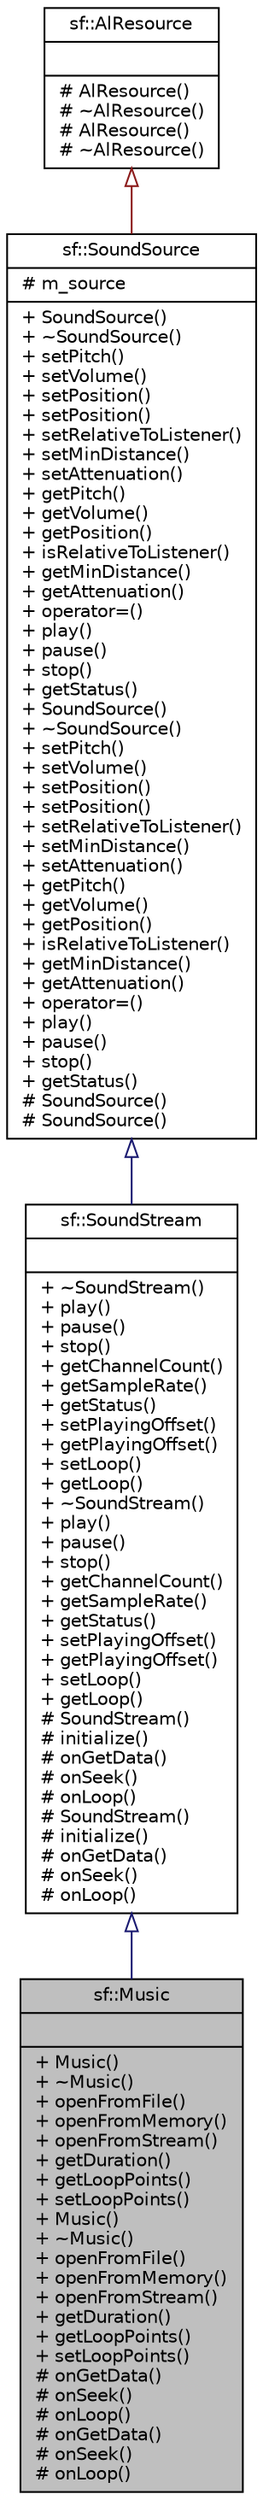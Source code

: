 digraph "sf::Music"
{
 // LATEX_PDF_SIZE
  edge [fontname="Helvetica",fontsize="10",labelfontname="Helvetica",labelfontsize="10"];
  node [fontname="Helvetica",fontsize="10",shape=record];
  Node1 [label="{sf::Music\n||+ Music()\l+ ~Music()\l+ openFromFile()\l+ openFromMemory()\l+ openFromStream()\l+ getDuration()\l+ getLoopPoints()\l+ setLoopPoints()\l+ Music()\l+ ~Music()\l+ openFromFile()\l+ openFromMemory()\l+ openFromStream()\l+ getDuration()\l+ getLoopPoints()\l+ setLoopPoints()\l# onGetData()\l# onSeek()\l# onLoop()\l# onGetData()\l# onSeek()\l# onLoop()\l}",height=0.2,width=0.4,color="black", fillcolor="grey75", style="filled", fontcolor="black",tooltip="Streamed music played from an audio file."];
  Node2 -> Node1 [dir="back",color="midnightblue",fontsize="10",style="solid",arrowtail="onormal",fontname="Helvetica"];
  Node2 [label="{sf::SoundStream\n||+ ~SoundStream()\l+ play()\l+ pause()\l+ stop()\l+ getChannelCount()\l+ getSampleRate()\l+ getStatus()\l+ setPlayingOffset()\l+ getPlayingOffset()\l+ setLoop()\l+ getLoop()\l+ ~SoundStream()\l+ play()\l+ pause()\l+ stop()\l+ getChannelCount()\l+ getSampleRate()\l+ getStatus()\l+ setPlayingOffset()\l+ getPlayingOffset()\l+ setLoop()\l+ getLoop()\l# SoundStream()\l# initialize()\l# onGetData()\l# onSeek()\l# onLoop()\l# SoundStream()\l# initialize()\l# onGetData()\l# onSeek()\l# onLoop()\l}",height=0.2,width=0.4,color="black", fillcolor="white", style="filled",URL="$classsf_1_1SoundStream.html",tooltip="Abstract base class for streamed audio sources."];
  Node3 -> Node2 [dir="back",color="midnightblue",fontsize="10",style="solid",arrowtail="onormal",fontname="Helvetica"];
  Node3 [label="{sf::SoundSource\n|# m_source\l|+ SoundSource()\l+ ~SoundSource()\l+ setPitch()\l+ setVolume()\l+ setPosition()\l+ setPosition()\l+ setRelativeToListener()\l+ setMinDistance()\l+ setAttenuation()\l+ getPitch()\l+ getVolume()\l+ getPosition()\l+ isRelativeToListener()\l+ getMinDistance()\l+ getAttenuation()\l+ operator=()\l+ play()\l+ pause()\l+ stop()\l+ getStatus()\l+ SoundSource()\l+ ~SoundSource()\l+ setPitch()\l+ setVolume()\l+ setPosition()\l+ setPosition()\l+ setRelativeToListener()\l+ setMinDistance()\l+ setAttenuation()\l+ getPitch()\l+ getVolume()\l+ getPosition()\l+ isRelativeToListener()\l+ getMinDistance()\l+ getAttenuation()\l+ operator=()\l+ play()\l+ pause()\l+ stop()\l+ getStatus()\l# SoundSource()\l# SoundSource()\l}",height=0.2,width=0.4,color="black", fillcolor="white", style="filled",URL="$classsf_1_1SoundSource.html",tooltip="Base class defining a sound's properties."];
  Node4 -> Node3 [dir="back",color="firebrick4",fontsize="10",style="solid",arrowtail="onormal",fontname="Helvetica"];
  Node4 [label="{sf::AlResource\n||# AlResource()\l# ~AlResource()\l# AlResource()\l# ~AlResource()\l}",height=0.2,width=0.4,color="black", fillcolor="white", style="filled",URL="$classsf_1_1AlResource.html",tooltip="Base class for classes that require an OpenAL context."];
}
